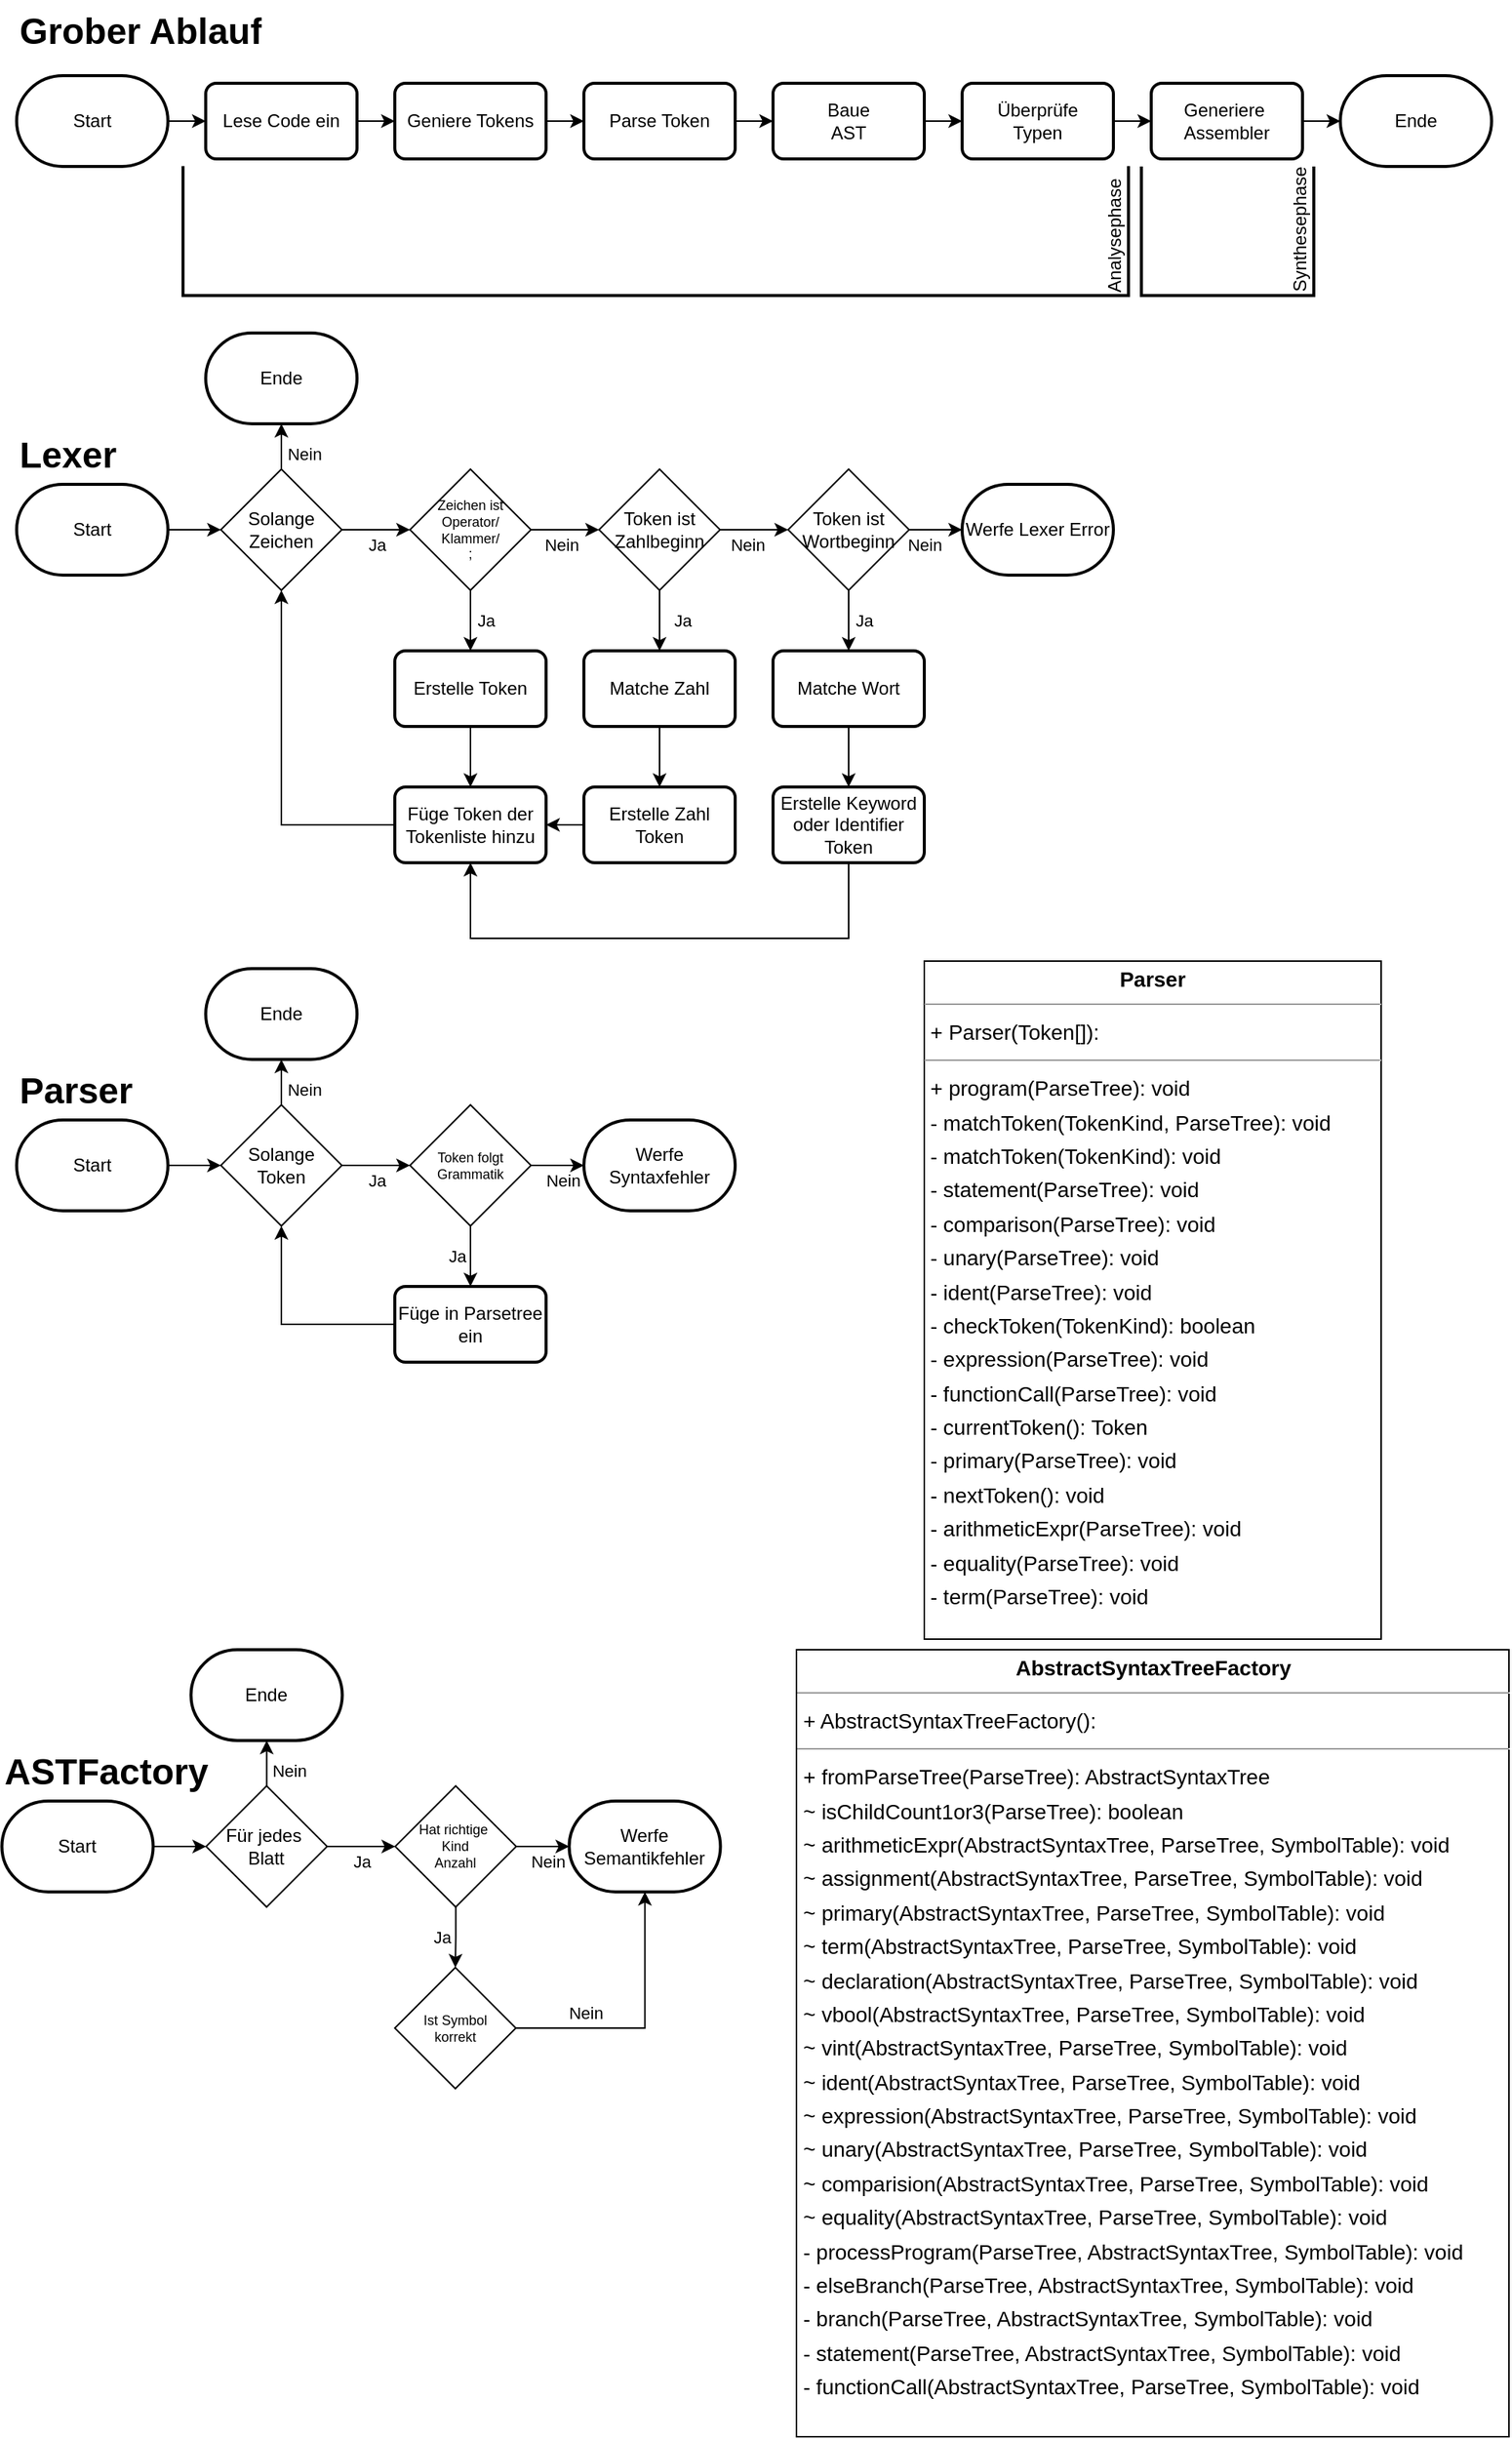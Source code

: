 <mxfile version="24.7.2" type="github">
  <diagram name="Seite-1" id="4pNDl0hfz-k5kMD19SHL">
    <mxGraphModel dx="1682" dy="1812" grid="1" gridSize="10" guides="1" tooltips="1" connect="1" arrows="1" fold="1" page="1" pageScale="1" pageWidth="827" pageHeight="1169" math="0" shadow="0">
      <root>
        <mxCell id="0" />
        <mxCell id="1" parent="0" />
        <mxCell id="sM32byZcdiO2ZuC8N_kb-4" value="" style="edgeStyle=orthogonalEdgeStyle;rounded=0;orthogonalLoop=1;jettySize=auto;html=1;noEdgeStyle=1;orthogonal=1;" parent="1" source="sM32byZcdiO2ZuC8N_kb-2" target="sM32byZcdiO2ZuC8N_kb-3" edge="1">
          <mxGeometry relative="1" as="geometry" />
        </mxCell>
        <mxCell id="sM32byZcdiO2ZuC8N_kb-2" value="Start" style="strokeWidth=2;html=1;shape=mxgraph.flowchart.terminator;whiteSpace=wrap;" parent="1" vertex="1">
          <mxGeometry width="100" height="60" as="geometry" />
        </mxCell>
        <mxCell id="sM32byZcdiO2ZuC8N_kb-18" value="" style="edgeStyle=orthogonalEdgeStyle;rounded=0;orthogonalLoop=1;jettySize=auto;html=1;noEdgeStyle=1;orthogonal=1;" parent="1" source="sM32byZcdiO2ZuC8N_kb-3" target="sM32byZcdiO2ZuC8N_kb-5" edge="1">
          <mxGeometry relative="1" as="geometry" />
        </mxCell>
        <mxCell id="sM32byZcdiO2ZuC8N_kb-3" value="Lese Code ein" style="rounded=1;whiteSpace=wrap;html=1;absoluteArcSize=1;arcSize=14;strokeWidth=2;" parent="1" vertex="1">
          <mxGeometry x="125" y="5" width="100" height="50" as="geometry" />
        </mxCell>
        <mxCell id="sM32byZcdiO2ZuC8N_kb-9" value="" style="edgeStyle=orthogonalEdgeStyle;rounded=0;orthogonalLoop=1;jettySize=auto;html=1;noEdgeStyle=1;orthogonal=1;" parent="1" source="sM32byZcdiO2ZuC8N_kb-5" target="sM32byZcdiO2ZuC8N_kb-8" edge="1">
          <mxGeometry relative="1" as="geometry" />
        </mxCell>
        <mxCell id="sM32byZcdiO2ZuC8N_kb-5" value="Geniere Tokens" style="rounded=1;whiteSpace=wrap;html=1;absoluteArcSize=1;arcSize=14;strokeWidth=2;" parent="1" vertex="1">
          <mxGeometry x="250" y="5" width="100" height="50" as="geometry" />
        </mxCell>
        <mxCell id="sM32byZcdiO2ZuC8N_kb-11" value="" style="edgeStyle=orthogonalEdgeStyle;rounded=0;orthogonalLoop=1;jettySize=auto;html=1;noEdgeStyle=1;orthogonal=1;" parent="1" source="sM32byZcdiO2ZuC8N_kb-8" target="sM32byZcdiO2ZuC8N_kb-10" edge="1">
          <mxGeometry relative="1" as="geometry" />
        </mxCell>
        <mxCell id="sM32byZcdiO2ZuC8N_kb-8" value="Parse Token" style="rounded=1;whiteSpace=wrap;html=1;absoluteArcSize=1;arcSize=14;strokeWidth=2;" parent="1" vertex="1">
          <mxGeometry x="375" y="5" width="100" height="50" as="geometry" />
        </mxCell>
        <mxCell id="sM32byZcdiO2ZuC8N_kb-13" value="" style="edgeStyle=orthogonalEdgeStyle;rounded=0;orthogonalLoop=1;jettySize=auto;html=1;noEdgeStyle=1;orthogonal=1;" parent="1" source="sM32byZcdiO2ZuC8N_kb-10" target="sM32byZcdiO2ZuC8N_kb-12" edge="1">
          <mxGeometry relative="1" as="geometry" />
        </mxCell>
        <mxCell id="sM32byZcdiO2ZuC8N_kb-10" value="Baue&lt;br&gt;AST" style="rounded=1;whiteSpace=wrap;html=1;absoluteArcSize=1;arcSize=14;strokeWidth=2;" parent="1" vertex="1">
          <mxGeometry x="500" y="5" width="100" height="50" as="geometry" />
        </mxCell>
        <mxCell id="sM32byZcdiO2ZuC8N_kb-15" value="" style="edgeStyle=orthogonalEdgeStyle;rounded=0;orthogonalLoop=1;jettySize=auto;html=1;noEdgeStyle=1;orthogonal=1;" parent="1" source="sM32byZcdiO2ZuC8N_kb-12" target="sM32byZcdiO2ZuC8N_kb-14" edge="1">
          <mxGeometry relative="1" as="geometry" />
        </mxCell>
        <mxCell id="sM32byZcdiO2ZuC8N_kb-12" value="Überprüfe&lt;br&gt;Typen" style="rounded=1;whiteSpace=wrap;html=1;absoluteArcSize=1;arcSize=14;strokeWidth=2;" parent="1" vertex="1">
          <mxGeometry x="625" y="5" width="100" height="50" as="geometry" />
        </mxCell>
        <mxCell id="sM32byZcdiO2ZuC8N_kb-17" value="" style="edgeStyle=orthogonalEdgeStyle;rounded=0;orthogonalLoop=1;jettySize=auto;html=1;noEdgeStyle=1;orthogonal=1;" parent="1" source="sM32byZcdiO2ZuC8N_kb-14" target="sM32byZcdiO2ZuC8N_kb-16" edge="1">
          <mxGeometry relative="1" as="geometry" />
        </mxCell>
        <mxCell id="sM32byZcdiO2ZuC8N_kb-14" value="Generiere&amp;nbsp;&lt;br&gt;Assembler" style="rounded=1;whiteSpace=wrap;html=1;absoluteArcSize=1;arcSize=14;strokeWidth=2;" parent="1" vertex="1">
          <mxGeometry x="750" y="5" width="100" height="50" as="geometry" />
        </mxCell>
        <mxCell id="sM32byZcdiO2ZuC8N_kb-16" value="Ende" style="strokeWidth=2;html=1;shape=mxgraph.flowchart.terminator;whiteSpace=wrap;" parent="1" vertex="1">
          <mxGeometry x="875" width="100" height="60" as="geometry" />
        </mxCell>
        <mxCell id="sM32byZcdiO2ZuC8N_kb-19" value="Analysephase" style="strokeWidth=2;html=1;shape=mxgraph.flowchart.annotation_1;align=left;pointerEvents=1;rotation=-90;shadow=0;horizontal=1;verticalAlign=bottom;" parent="1" vertex="1">
          <mxGeometry x="379.75" y="-210" width="85.5" height="625" as="geometry" />
        </mxCell>
        <mxCell id="sM32byZcdiO2ZuC8N_kb-20" value="Synthesephase" style="strokeWidth=2;html=1;shape=mxgraph.flowchart.annotation_1;align=left;pointerEvents=1;rotation=-90;verticalAlign=bottom;" parent="1" vertex="1">
          <mxGeometry x="757.88" y="45.63" width="85.25" height="114" as="geometry" />
        </mxCell>
        <mxCell id="j8dH_AC11E7FLbQUvyzk-1" value="&lt;h1 style=&quot;margin-top: 0px;&quot;&gt;Grober Ablauf&lt;/h1&gt;" style="text;html=1;whiteSpace=wrap;overflow=hidden;rounded=0;" parent="1" vertex="1">
          <mxGeometry y="-50" width="180" height="40" as="geometry" />
        </mxCell>
        <mxCell id="j8dH_AC11E7FLbQUvyzk-2" value="&lt;h1 style=&quot;margin-top: 0px;&quot;&gt;Lexer&lt;/h1&gt;" style="text;html=1;whiteSpace=wrap;overflow=hidden;rounded=0;" parent="1" vertex="1">
          <mxGeometry y="230" width="80" height="40" as="geometry" />
        </mxCell>
        <mxCell id="j8dH_AC11E7FLbQUvyzk-7" value="" style="edgeStyle=orthogonalEdgeStyle;rounded=0;orthogonalLoop=1;jettySize=auto;html=1;" parent="1" source="j8dH_AC11E7FLbQUvyzk-3" target="j8dH_AC11E7FLbQUvyzk-6" edge="1">
          <mxGeometry relative="1" as="geometry" />
        </mxCell>
        <mxCell id="j8dH_AC11E7FLbQUvyzk-3" value="Start" style="strokeWidth=2;html=1;shape=mxgraph.flowchart.terminator;whiteSpace=wrap;" parent="1" vertex="1">
          <mxGeometry y="270" width="100" height="60" as="geometry" />
        </mxCell>
        <mxCell id="j8dH_AC11E7FLbQUvyzk-10" value="" style="edgeStyle=orthogonalEdgeStyle;rounded=0;orthogonalLoop=1;jettySize=auto;html=1;" parent="1" source="j8dH_AC11E7FLbQUvyzk-6" target="j8dH_AC11E7FLbQUvyzk-9" edge="1">
          <mxGeometry relative="1" as="geometry" />
        </mxCell>
        <mxCell id="j8dH_AC11E7FLbQUvyzk-11" value="Ja" style="edgeLabel;html=1;align=center;verticalAlign=middle;resizable=0;points=[];labelBackgroundColor=none;" parent="j8dH_AC11E7FLbQUvyzk-10" vertex="1" connectable="0">
          <mxGeometry y="-2" relative="1" as="geometry">
            <mxPoint y="8" as="offset" />
          </mxGeometry>
        </mxCell>
        <mxCell id="j8dH_AC11E7FLbQUvyzk-50" value="Nein" style="edgeStyle=orthogonalEdgeStyle;rounded=0;orthogonalLoop=1;jettySize=auto;html=1;labelBackgroundColor=none;" parent="1" source="j8dH_AC11E7FLbQUvyzk-6" target="j8dH_AC11E7FLbQUvyzk-49" edge="1">
          <mxGeometry x="0.2" y="-15" relative="1" as="geometry">
            <mxPoint as="offset" />
          </mxGeometry>
        </mxCell>
        <mxCell id="j8dH_AC11E7FLbQUvyzk-6" value="Solange&lt;div&gt;Zeichen&lt;/div&gt;" style="rhombus;whiteSpace=wrap;html=1;" parent="1" vertex="1">
          <mxGeometry x="135" y="260" width="80" height="80" as="geometry" />
        </mxCell>
        <mxCell id="j8dH_AC11E7FLbQUvyzk-13" value="" style="edgeStyle=orthogonalEdgeStyle;rounded=0;orthogonalLoop=1;jettySize=auto;html=1;" parent="1" source="j8dH_AC11E7FLbQUvyzk-9" target="j8dH_AC11E7FLbQUvyzk-12" edge="1">
          <mxGeometry relative="1" as="geometry" />
        </mxCell>
        <mxCell id="j8dH_AC11E7FLbQUvyzk-14" value="Nein" style="edgeLabel;html=1;align=center;verticalAlign=middle;resizable=0;points=[];textShadow=0;labelBackgroundColor=none;" parent="j8dH_AC11E7FLbQUvyzk-13" vertex="1" connectable="0">
          <mxGeometry x="-0.133" y="1" relative="1" as="geometry">
            <mxPoint y="11" as="offset" />
          </mxGeometry>
        </mxCell>
        <mxCell id="j8dH_AC11E7FLbQUvyzk-35" value="" style="edgeStyle=orthogonalEdgeStyle;rounded=0;orthogonalLoop=1;jettySize=auto;html=1;" parent="1" source="j8dH_AC11E7FLbQUvyzk-9" target="j8dH_AC11E7FLbQUvyzk-34" edge="1">
          <mxGeometry relative="1" as="geometry" />
        </mxCell>
        <mxCell id="j8dH_AC11E7FLbQUvyzk-36" value="Ja" style="edgeLabel;html=1;align=center;verticalAlign=middle;resizable=0;points=[];labelBackgroundColor=none;" parent="j8dH_AC11E7FLbQUvyzk-35" vertex="1" connectable="0">
          <mxGeometry x="-0.55" relative="1" as="geometry">
            <mxPoint x="10" y="11" as="offset" />
          </mxGeometry>
        </mxCell>
        <mxCell id="j8dH_AC11E7FLbQUvyzk-9" value="&lt;font style=&quot;font-size: 9px;&quot;&gt;Zeichen ist&lt;/font&gt;&lt;div style=&quot;font-size: 9px;&quot;&gt;&lt;font style=&quot;font-size: 9px;&quot;&gt;Operator/&lt;/font&gt;&lt;/div&gt;&lt;div style=&quot;font-size: 9px;&quot;&gt;&lt;font style=&quot;font-size: 9px;&quot;&gt;Klammer/&lt;/font&gt;&lt;/div&gt;&lt;div style=&quot;font-size: 9px;&quot;&gt;&lt;font style=&quot;font-size: 9px;&quot;&gt;;&lt;/font&gt;&lt;/div&gt;" style="rhombus;whiteSpace=wrap;html=1;fontSize=9;align=center;verticalAlign=middle;" parent="1" vertex="1">
          <mxGeometry x="260" y="260" width="80" height="80" as="geometry" />
        </mxCell>
        <mxCell id="j8dH_AC11E7FLbQUvyzk-16" value="" style="edgeStyle=orthogonalEdgeStyle;rounded=0;orthogonalLoop=1;jettySize=auto;html=1;" parent="1" source="j8dH_AC11E7FLbQUvyzk-12" target="j8dH_AC11E7FLbQUvyzk-15" edge="1">
          <mxGeometry relative="1" as="geometry" />
        </mxCell>
        <mxCell id="j8dH_AC11E7FLbQUvyzk-17" value="Nein" style="edgeLabel;html=1;align=center;verticalAlign=middle;resizable=0;points=[];labelBackgroundColor=none;" parent="j8dH_AC11E7FLbQUvyzk-16" vertex="1" connectable="0">
          <mxGeometry x="-0.222" y="1" relative="1" as="geometry">
            <mxPoint y="11" as="offset" />
          </mxGeometry>
        </mxCell>
        <mxCell id="j8dH_AC11E7FLbQUvyzk-29" value="" style="edgeStyle=orthogonalEdgeStyle;rounded=0;orthogonalLoop=1;jettySize=auto;html=1;" parent="1" source="j8dH_AC11E7FLbQUvyzk-12" target="j8dH_AC11E7FLbQUvyzk-28" edge="1">
          <mxGeometry relative="1" as="geometry" />
        </mxCell>
        <mxCell id="j8dH_AC11E7FLbQUvyzk-32" value="Ja" style="edgeLabel;html=1;align=center;verticalAlign=middle;resizable=0;points=[];labelBackgroundColor=none;" parent="j8dH_AC11E7FLbQUvyzk-29" vertex="1" connectable="0">
          <mxGeometry x="-0.25" y="1" relative="1" as="geometry">
            <mxPoint x="14" y="5" as="offset" />
          </mxGeometry>
        </mxCell>
        <mxCell id="j8dH_AC11E7FLbQUvyzk-12" value="Token ist&lt;div&gt;Zahlbeginn&lt;br&gt;&lt;/div&gt;" style="rhombus;whiteSpace=wrap;html=1;" parent="1" vertex="1">
          <mxGeometry x="385" y="260" width="80" height="80" as="geometry" />
        </mxCell>
        <mxCell id="j8dH_AC11E7FLbQUvyzk-21" value="" style="edgeStyle=orthogonalEdgeStyle;rounded=0;orthogonalLoop=1;jettySize=auto;html=1;" parent="1" source="j8dH_AC11E7FLbQUvyzk-15" target="j8dH_AC11E7FLbQUvyzk-20" edge="1">
          <mxGeometry relative="1" as="geometry" />
        </mxCell>
        <mxCell id="j8dH_AC11E7FLbQUvyzk-22" value="Nein" style="edgeLabel;html=1;align=center;verticalAlign=middle;resizable=0;points=[];labelBackgroundColor=none;" parent="j8dH_AC11E7FLbQUvyzk-21" vertex="1" connectable="0">
          <mxGeometry x="-0.4" y="-1" relative="1" as="geometry">
            <mxPoint x="-4" y="9" as="offset" />
          </mxGeometry>
        </mxCell>
        <mxCell id="j8dH_AC11E7FLbQUvyzk-24" value="" style="edgeStyle=orthogonalEdgeStyle;rounded=0;orthogonalLoop=1;jettySize=auto;html=1;" parent="1" source="j8dH_AC11E7FLbQUvyzk-15" target="j8dH_AC11E7FLbQUvyzk-23" edge="1">
          <mxGeometry relative="1" as="geometry" />
        </mxCell>
        <mxCell id="j8dH_AC11E7FLbQUvyzk-33" value="Ja" style="edgeLabel;html=1;align=center;verticalAlign=middle;resizable=0;points=[];labelBackgroundColor=none;" parent="j8dH_AC11E7FLbQUvyzk-24" vertex="1" connectable="0">
          <mxGeometry x="-0.4" y="-3" relative="1" as="geometry">
            <mxPoint x="13" y="8" as="offset" />
          </mxGeometry>
        </mxCell>
        <mxCell id="j8dH_AC11E7FLbQUvyzk-15" value="Token ist&lt;div&gt;Wortbeginn&lt;br&gt;&lt;/div&gt;" style="rhombus;whiteSpace=wrap;html=1;" parent="1" vertex="1">
          <mxGeometry x="510" y="260" width="80" height="80" as="geometry" />
        </mxCell>
        <mxCell id="j8dH_AC11E7FLbQUvyzk-20" value="Werfe Lexer Error" style="strokeWidth=2;html=1;shape=mxgraph.flowchart.terminator;whiteSpace=wrap;" parent="1" vertex="1">
          <mxGeometry x="625" y="270" width="100" height="60" as="geometry" />
        </mxCell>
        <mxCell id="j8dH_AC11E7FLbQUvyzk-27" value="" style="edgeStyle=orthogonalEdgeStyle;rounded=0;orthogonalLoop=1;jettySize=auto;html=1;" parent="1" source="j8dH_AC11E7FLbQUvyzk-23" target="j8dH_AC11E7FLbQUvyzk-26" edge="1">
          <mxGeometry relative="1" as="geometry" />
        </mxCell>
        <mxCell id="j8dH_AC11E7FLbQUvyzk-23" value="Matche Wort" style="rounded=1;whiteSpace=wrap;html=1;absoluteArcSize=1;arcSize=14;strokeWidth=2;" parent="1" vertex="1">
          <mxGeometry x="500" y="380" width="100" height="50" as="geometry" />
        </mxCell>
        <mxCell id="j8dH_AC11E7FLbQUvyzk-46" style="edgeStyle=orthogonalEdgeStyle;rounded=0;orthogonalLoop=1;jettySize=auto;html=1;exitX=0.5;exitY=1;exitDx=0;exitDy=0;" parent="1" source="j8dH_AC11E7FLbQUvyzk-26" target="j8dH_AC11E7FLbQUvyzk-38" edge="1">
          <mxGeometry relative="1" as="geometry">
            <mxPoint x="500" y="495" as="sourcePoint" />
            <Array as="points">
              <mxPoint x="550" y="570" />
              <mxPoint x="300" y="570" />
            </Array>
          </mxGeometry>
        </mxCell>
        <mxCell id="j8dH_AC11E7FLbQUvyzk-26" value="Erstelle Keyword oder Identifier&lt;div&gt;Token&lt;/div&gt;" style="rounded=1;whiteSpace=wrap;html=1;absoluteArcSize=1;arcSize=14;strokeWidth=2;" parent="1" vertex="1">
          <mxGeometry x="500" y="470" width="100" height="50" as="geometry" />
        </mxCell>
        <mxCell id="j8dH_AC11E7FLbQUvyzk-31" value="" style="edgeStyle=orthogonalEdgeStyle;rounded=0;orthogonalLoop=1;jettySize=auto;html=1;" parent="1" source="j8dH_AC11E7FLbQUvyzk-28" target="j8dH_AC11E7FLbQUvyzk-30" edge="1">
          <mxGeometry relative="1" as="geometry" />
        </mxCell>
        <mxCell id="j8dH_AC11E7FLbQUvyzk-28" value="Matche Zahl" style="rounded=1;whiteSpace=wrap;html=1;absoluteArcSize=1;arcSize=14;strokeWidth=2;" parent="1" vertex="1">
          <mxGeometry x="375" y="380" width="100" height="50" as="geometry" />
        </mxCell>
        <mxCell id="j8dH_AC11E7FLbQUvyzk-45" style="edgeStyle=orthogonalEdgeStyle;rounded=0;orthogonalLoop=1;jettySize=auto;html=1;" parent="1" source="j8dH_AC11E7FLbQUvyzk-30" target="j8dH_AC11E7FLbQUvyzk-38" edge="1">
          <mxGeometry relative="1" as="geometry" />
        </mxCell>
        <mxCell id="j8dH_AC11E7FLbQUvyzk-30" value="Erstelle Zahl Token" style="rounded=1;whiteSpace=wrap;html=1;absoluteArcSize=1;arcSize=14;strokeWidth=2;" parent="1" vertex="1">
          <mxGeometry x="375" y="470" width="100" height="50" as="geometry" />
        </mxCell>
        <mxCell id="j8dH_AC11E7FLbQUvyzk-44" style="edgeStyle=orthogonalEdgeStyle;rounded=0;orthogonalLoop=1;jettySize=auto;html=1;" parent="1" source="j8dH_AC11E7FLbQUvyzk-34" target="j8dH_AC11E7FLbQUvyzk-38" edge="1">
          <mxGeometry relative="1" as="geometry" />
        </mxCell>
        <mxCell id="j8dH_AC11E7FLbQUvyzk-34" value="Erstelle Token" style="rounded=1;whiteSpace=wrap;html=1;absoluteArcSize=1;arcSize=14;strokeWidth=2;" parent="1" vertex="1">
          <mxGeometry x="250" y="380" width="100" height="50" as="geometry" />
        </mxCell>
        <mxCell id="j8dH_AC11E7FLbQUvyzk-47" style="edgeStyle=orthogonalEdgeStyle;rounded=0;orthogonalLoop=1;jettySize=auto;html=1;" parent="1" source="j8dH_AC11E7FLbQUvyzk-38" target="j8dH_AC11E7FLbQUvyzk-6" edge="1">
          <mxGeometry relative="1" as="geometry" />
        </mxCell>
        <mxCell id="j8dH_AC11E7FLbQUvyzk-38" value="Füge Token der Tokenliste hinzu" style="rounded=1;whiteSpace=wrap;html=1;absoluteArcSize=1;arcSize=14;strokeWidth=2;" parent="1" vertex="1">
          <mxGeometry x="250" y="470" width="100" height="50" as="geometry" />
        </mxCell>
        <mxCell id="j8dH_AC11E7FLbQUvyzk-49" value="Ende" style="strokeWidth=2;html=1;shape=mxgraph.flowchart.terminator;whiteSpace=wrap;" parent="1" vertex="1">
          <mxGeometry x="125" y="170" width="100" height="60" as="geometry" />
        </mxCell>
        <mxCell id="5los2MfnAyNkd7CFpWIw-1" value="&lt;h1 style=&quot;margin-top: 0px;&quot;&gt;Parser&lt;/h1&gt;" style="text;html=1;whiteSpace=wrap;overflow=hidden;rounded=0;" vertex="1" parent="1">
          <mxGeometry y="650" width="80" height="40" as="geometry" />
        </mxCell>
        <mxCell id="5los2MfnAyNkd7CFpWIw-2" value="" style="edgeStyle=orthogonalEdgeStyle;rounded=0;orthogonalLoop=1;jettySize=auto;html=1;" edge="1" source="5los2MfnAyNkd7CFpWIw-3" target="5los2MfnAyNkd7CFpWIw-7" parent="1">
          <mxGeometry relative="1" as="geometry" />
        </mxCell>
        <mxCell id="5los2MfnAyNkd7CFpWIw-3" value="Start" style="strokeWidth=2;html=1;shape=mxgraph.flowchart.terminator;whiteSpace=wrap;" vertex="1" parent="1">
          <mxGeometry y="690" width="100" height="60" as="geometry" />
        </mxCell>
        <mxCell id="5los2MfnAyNkd7CFpWIw-4" value="" style="edgeStyle=orthogonalEdgeStyle;rounded=0;orthogonalLoop=1;jettySize=auto;html=1;" edge="1" source="5los2MfnAyNkd7CFpWIw-7" target="5los2MfnAyNkd7CFpWIw-12" parent="1">
          <mxGeometry relative="1" as="geometry" />
        </mxCell>
        <mxCell id="5los2MfnAyNkd7CFpWIw-5" value="Ja" style="edgeLabel;html=1;align=center;verticalAlign=middle;resizable=0;points=[];labelBackgroundColor=none;" vertex="1" connectable="0" parent="5los2MfnAyNkd7CFpWIw-4">
          <mxGeometry y="-2" relative="1" as="geometry">
            <mxPoint y="8" as="offset" />
          </mxGeometry>
        </mxCell>
        <mxCell id="5los2MfnAyNkd7CFpWIw-43" value="Ja" style="edgeLabel;html=1;align=center;verticalAlign=middle;resizable=0;points=[];labelBackgroundColor=none;" vertex="1" connectable="0" parent="5los2MfnAyNkd7CFpWIw-4">
          <mxGeometry y="-2" relative="1" as="geometry">
            <mxPoint x="53" y="58" as="offset" />
          </mxGeometry>
        </mxCell>
        <mxCell id="5los2MfnAyNkd7CFpWIw-47" value="Nein" style="edgeLabel;html=1;align=center;verticalAlign=middle;resizable=0;points=[];labelBackgroundColor=none;" vertex="1" connectable="0" parent="5los2MfnAyNkd7CFpWIw-4">
          <mxGeometry y="-2" relative="1" as="geometry">
            <mxPoint x="123" y="8" as="offset" />
          </mxGeometry>
        </mxCell>
        <mxCell id="5los2MfnAyNkd7CFpWIw-6" value="Nein" style="edgeStyle=orthogonalEdgeStyle;rounded=0;orthogonalLoop=1;jettySize=auto;html=1;labelBackgroundColor=none;" edge="1" source="5los2MfnAyNkd7CFpWIw-7" target="5los2MfnAyNkd7CFpWIw-36" parent="1">
          <mxGeometry x="0.222" y="-15" relative="1" as="geometry">
            <mxPoint as="offset" />
          </mxGeometry>
        </mxCell>
        <mxCell id="5los2MfnAyNkd7CFpWIw-7" value="Solange Token" style="rhombus;whiteSpace=wrap;html=1;" vertex="1" parent="1">
          <mxGeometry x="135" y="680" width="80" height="80" as="geometry" />
        </mxCell>
        <mxCell id="5los2MfnAyNkd7CFpWIw-37" value="" style="edgeStyle=orthogonalEdgeStyle;rounded=0;orthogonalLoop=1;jettySize=auto;html=1;labelBackgroundColor=none;" edge="1" parent="1" source="5los2MfnAyNkd7CFpWIw-12" target="5los2MfnAyNkd7CFpWIw-23">
          <mxGeometry relative="1" as="geometry" />
        </mxCell>
        <mxCell id="5los2MfnAyNkd7CFpWIw-40" value="" style="edgeStyle=orthogonalEdgeStyle;rounded=0;orthogonalLoop=1;jettySize=auto;html=1;" edge="1" parent="1" source="5los2MfnAyNkd7CFpWIw-12" target="5los2MfnAyNkd7CFpWIw-39">
          <mxGeometry relative="1" as="geometry" />
        </mxCell>
        <mxCell id="5los2MfnAyNkd7CFpWIw-12" value="Token folgt&lt;div&gt;Grammatik&lt;/div&gt;" style="rhombus;whiteSpace=wrap;html=1;fontSize=9;align=center;verticalAlign=middle;" vertex="1" parent="1">
          <mxGeometry x="260" y="680" width="80" height="80" as="geometry" />
        </mxCell>
        <mxCell id="5los2MfnAyNkd7CFpWIw-23" value="Werfe Syntaxfehler" style="strokeWidth=2;html=1;shape=mxgraph.flowchart.terminator;whiteSpace=wrap;" vertex="1" parent="1">
          <mxGeometry x="375" y="690" width="100" height="60" as="geometry" />
        </mxCell>
        <mxCell id="5los2MfnAyNkd7CFpWIw-36" value="Ende" style="strokeWidth=2;html=1;shape=mxgraph.flowchart.terminator;whiteSpace=wrap;" vertex="1" parent="1">
          <mxGeometry x="125" y="590" width="100" height="60" as="geometry" />
        </mxCell>
        <mxCell id="5los2MfnAyNkd7CFpWIw-41" style="edgeStyle=orthogonalEdgeStyle;rounded=0;orthogonalLoop=1;jettySize=auto;html=1;" edge="1" parent="1" source="5los2MfnAyNkd7CFpWIw-39" target="5los2MfnAyNkd7CFpWIw-7">
          <mxGeometry relative="1" as="geometry" />
        </mxCell>
        <mxCell id="5los2MfnAyNkd7CFpWIw-39" value="Füge in Parsetree ein" style="rounded=1;whiteSpace=wrap;html=1;absoluteArcSize=1;arcSize=14;strokeWidth=2;" vertex="1" parent="1">
          <mxGeometry x="250" y="800" width="100" height="50" as="geometry" />
        </mxCell>
        <mxCell id="5los2MfnAyNkd7CFpWIw-42" value="&lt;p style=&quot;margin:0px;margin-top:4px;text-align:center;&quot;&gt;&lt;b&gt;Parser&lt;/b&gt;&lt;/p&gt;&lt;hr size=&quot;1&quot;&gt;&lt;p style=&quot;margin:0 0 0 4px;line-height:1.6;&quot;&gt;+ Parser(Token[]): &lt;/p&gt;&lt;hr size=&quot;1&quot;&gt;&lt;p style=&quot;margin:0 0 0 4px;line-height:1.6;&quot;&gt;+ program(ParseTree): void&lt;br&gt;- matchToken(TokenKind, ParseTree): void&lt;br&gt;- matchToken(TokenKind): void&lt;/p&gt;&lt;p style=&quot;margin:0 0 0 4px;line-height:1.6;&quot;&gt;- statement(ParseTree): void&lt;br&gt;- comparison(ParseTree): void&lt;br&gt;- unary(ParseTree): void&lt;br&gt;- ident(ParseTree): void&lt;br&gt;- checkToken(TokenKind): boolean&lt;br&gt;- expression(ParseTree): void&lt;br&gt;- functionCall(ParseTree): void&lt;br&gt;- currentToken(): Token&lt;br&gt;- primary(ParseTree): void&lt;br&gt;- nextToken(): void&lt;br&gt;- arithmeticExpr(ParseTree): void&lt;br&gt;- equality(ParseTree): void&lt;br&gt;- term(ParseTree): void&lt;/p&gt;" style="verticalAlign=top;align=left;overflow=fill;fontSize=14;fontFamily=Helvetica;html=1;rounded=0;shadow=0;comic=0;labelBackgroundColor=none;strokeWidth=1;" vertex="1" parent="1">
          <mxGeometry x="600" y="585" width="302" height="448" as="geometry" />
        </mxCell>
        <mxCell id="5los2MfnAyNkd7CFpWIw-48" value="&lt;p style=&quot;margin:0px;margin-top:4px;text-align:center;&quot;&gt;&lt;b&gt;AbstractSyntaxTreeFactory&lt;/b&gt;&lt;/p&gt;&lt;hr size=&quot;1&quot;/&gt;&lt;p style=&quot;margin:0 0 0 4px;line-height:1.6;&quot;&gt;+ AbstractSyntaxTreeFactory(): &lt;/p&gt;&lt;hr size=&quot;1&quot;/&gt;&lt;p style=&quot;margin:0 0 0 4px;line-height:1.6;&quot;&gt;+ fromParseTree(ParseTree): AbstractSyntaxTree&lt;br/&gt;~ isChildCount1or3(ParseTree): boolean&lt;br/&gt;~ arithmeticExpr(AbstractSyntaxTree, ParseTree, SymbolTable): void&lt;br/&gt;~ assignment(AbstractSyntaxTree, ParseTree, SymbolTable): void&lt;br/&gt;~ primary(AbstractSyntaxTree, ParseTree, SymbolTable): void&lt;br/&gt;~ term(AbstractSyntaxTree, ParseTree, SymbolTable): void&lt;br/&gt;~ declaration(AbstractSyntaxTree, ParseTree, SymbolTable): void&lt;br/&gt;~ vbool(AbstractSyntaxTree, ParseTree, SymbolTable): void&lt;br/&gt;~ vint(AbstractSyntaxTree, ParseTree, SymbolTable): void&lt;br/&gt;~ ident(AbstractSyntaxTree, ParseTree, SymbolTable): void&lt;br/&gt;~ expression(AbstractSyntaxTree, ParseTree, SymbolTable): void&lt;br/&gt;~ unary(AbstractSyntaxTree, ParseTree, SymbolTable): void&lt;br/&gt;~ comparision(AbstractSyntaxTree, ParseTree, SymbolTable): void&lt;br/&gt;~ equality(AbstractSyntaxTree, ParseTree, SymbolTable): void&lt;br/&gt;- processProgram(ParseTree, AbstractSyntaxTree, SymbolTable): void&lt;br/&gt;- elseBranch(ParseTree, AbstractSyntaxTree, SymbolTable): void&lt;br/&gt;- branch(ParseTree, AbstractSyntaxTree, SymbolTable): void&lt;br/&gt;- statement(ParseTree, AbstractSyntaxTree, SymbolTable): void&lt;br/&gt;- functionCall(AbstractSyntaxTree, ParseTree, SymbolTable): void&lt;/p&gt;" style="verticalAlign=top;align=left;overflow=fill;fontSize=14;fontFamily=Helvetica;html=1;rounded=0;shadow=0;comic=0;labelBackgroundColor=none;strokeWidth=1;" vertex="1" parent="1">
          <mxGeometry x="515.5" y="1040" width="471" height="520" as="geometry" />
        </mxCell>
        <mxCell id="5los2MfnAyNkd7CFpWIw-49" value="&lt;h1 style=&quot;margin-top: 0px;&quot;&gt;ASTFactory&lt;/h1&gt;" style="text;html=1;whiteSpace=wrap;overflow=hidden;rounded=0;" vertex="1" parent="1">
          <mxGeometry x="-9.75" y="1100" width="139.75" height="40" as="geometry" />
        </mxCell>
        <mxCell id="5los2MfnAyNkd7CFpWIw-50" value="" style="edgeStyle=orthogonalEdgeStyle;rounded=0;orthogonalLoop=1;jettySize=auto;html=1;" edge="1" parent="1" source="5los2MfnAyNkd7CFpWIw-51" target="5los2MfnAyNkd7CFpWIw-57">
          <mxGeometry relative="1" as="geometry" />
        </mxCell>
        <mxCell id="5los2MfnAyNkd7CFpWIw-51" value="Start" style="strokeWidth=2;html=1;shape=mxgraph.flowchart.terminator;whiteSpace=wrap;" vertex="1" parent="1">
          <mxGeometry x="-9.75" y="1140" width="100" height="60" as="geometry" />
        </mxCell>
        <mxCell id="5los2MfnAyNkd7CFpWIw-52" value="" style="edgeStyle=orthogonalEdgeStyle;rounded=0;orthogonalLoop=1;jettySize=auto;html=1;" edge="1" parent="1" source="5los2MfnAyNkd7CFpWIw-57" target="5los2MfnAyNkd7CFpWIw-60">
          <mxGeometry relative="1" as="geometry" />
        </mxCell>
        <mxCell id="5los2MfnAyNkd7CFpWIw-53" value="Ja" style="edgeLabel;html=1;align=center;verticalAlign=middle;resizable=0;points=[];labelBackgroundColor=none;" vertex="1" connectable="0" parent="5los2MfnAyNkd7CFpWIw-52">
          <mxGeometry y="-2" relative="1" as="geometry">
            <mxPoint y="8" as="offset" />
          </mxGeometry>
        </mxCell>
        <mxCell id="5los2MfnAyNkd7CFpWIw-54" value="Ja" style="edgeLabel;html=1;align=center;verticalAlign=middle;resizable=0;points=[];labelBackgroundColor=none;" vertex="1" connectable="0" parent="5los2MfnAyNkd7CFpWIw-52">
          <mxGeometry y="-2" relative="1" as="geometry">
            <mxPoint x="53" y="58" as="offset" />
          </mxGeometry>
        </mxCell>
        <mxCell id="5los2MfnAyNkd7CFpWIw-55" value="Nein" style="edgeLabel;html=1;align=center;verticalAlign=middle;resizable=0;points=[];labelBackgroundColor=none;" vertex="1" connectable="0" parent="5los2MfnAyNkd7CFpWIw-52">
          <mxGeometry y="-2" relative="1" as="geometry">
            <mxPoint x="123" y="8" as="offset" />
          </mxGeometry>
        </mxCell>
        <mxCell id="5los2MfnAyNkd7CFpWIw-56" value="Nein" style="edgeStyle=orthogonalEdgeStyle;rounded=0;orthogonalLoop=1;jettySize=auto;html=1;labelBackgroundColor=none;" edge="1" parent="1" source="5los2MfnAyNkd7CFpWIw-57" target="5los2MfnAyNkd7CFpWIw-62">
          <mxGeometry x="0.222" y="-15" relative="1" as="geometry">
            <mxPoint as="offset" />
          </mxGeometry>
        </mxCell>
        <mxCell id="5los2MfnAyNkd7CFpWIw-57" value="Für jedes&amp;nbsp;&lt;div&gt;Blatt&lt;/div&gt;" style="rhombus;whiteSpace=wrap;html=1;" vertex="1" parent="1">
          <mxGeometry x="125.25" y="1130" width="80" height="80" as="geometry" />
        </mxCell>
        <mxCell id="5los2MfnAyNkd7CFpWIw-58" value="" style="edgeStyle=orthogonalEdgeStyle;rounded=0;orthogonalLoop=1;jettySize=auto;html=1;labelBackgroundColor=none;" edge="1" parent="1" source="5los2MfnAyNkd7CFpWIw-60" target="5los2MfnAyNkd7CFpWIw-61">
          <mxGeometry relative="1" as="geometry" />
        </mxCell>
        <mxCell id="5los2MfnAyNkd7CFpWIw-59" value="" style="edgeStyle=orthogonalEdgeStyle;rounded=0;orthogonalLoop=1;jettySize=auto;html=1;" edge="1" parent="1" source="5los2MfnAyNkd7CFpWIw-60" target="5los2MfnAyNkd7CFpWIw-66">
          <mxGeometry relative="1" as="geometry">
            <mxPoint x="290.25" y="1250" as="targetPoint" />
          </mxGeometry>
        </mxCell>
        <mxCell id="5los2MfnAyNkd7CFpWIw-60" value="Hat richtige&amp;nbsp;&lt;div&gt;Kind&lt;div&gt;Anzahl&lt;/div&gt;&lt;/div&gt;" style="rhombus;whiteSpace=wrap;html=1;fontSize=9;align=center;verticalAlign=middle;" vertex="1" parent="1">
          <mxGeometry x="250.25" y="1130" width="80" height="80" as="geometry" />
        </mxCell>
        <mxCell id="5los2MfnAyNkd7CFpWIw-61" value="Werfe Semantikfehler" style="strokeWidth=2;html=1;shape=mxgraph.flowchart.terminator;whiteSpace=wrap;" vertex="1" parent="1">
          <mxGeometry x="365.25" y="1140" width="100" height="60" as="geometry" />
        </mxCell>
        <mxCell id="5los2MfnAyNkd7CFpWIw-62" value="Ende" style="strokeWidth=2;html=1;shape=mxgraph.flowchart.terminator;whiteSpace=wrap;" vertex="1" parent="1">
          <mxGeometry x="115.25" y="1040" width="100" height="60" as="geometry" />
        </mxCell>
        <mxCell id="5los2MfnAyNkd7CFpWIw-67" style="edgeStyle=orthogonalEdgeStyle;rounded=0;orthogonalLoop=1;jettySize=auto;html=1;labelBackgroundColor=none;" edge="1" parent="1" source="5los2MfnAyNkd7CFpWIw-66" target="5los2MfnAyNkd7CFpWIw-61">
          <mxGeometry relative="1" as="geometry" />
        </mxCell>
        <mxCell id="5los2MfnAyNkd7CFpWIw-68" value="Nein" style="edgeLabel;html=1;align=center;verticalAlign=middle;resizable=0;points=[];" vertex="1" connectable="0" parent="5los2MfnAyNkd7CFpWIw-67">
          <mxGeometry x="-0.495" y="-1" relative="1" as="geometry">
            <mxPoint x="1" y="-11" as="offset" />
          </mxGeometry>
        </mxCell>
        <mxCell id="5los2MfnAyNkd7CFpWIw-66" value="Ist Symbol&lt;div&gt;korrekt&lt;/div&gt;" style="rhombus;whiteSpace=wrap;html=1;fontSize=9;align=center;verticalAlign=middle;" vertex="1" parent="1">
          <mxGeometry x="250" y="1250" width="80" height="80" as="geometry" />
        </mxCell>
      </root>
    </mxGraphModel>
  </diagram>
</mxfile>
